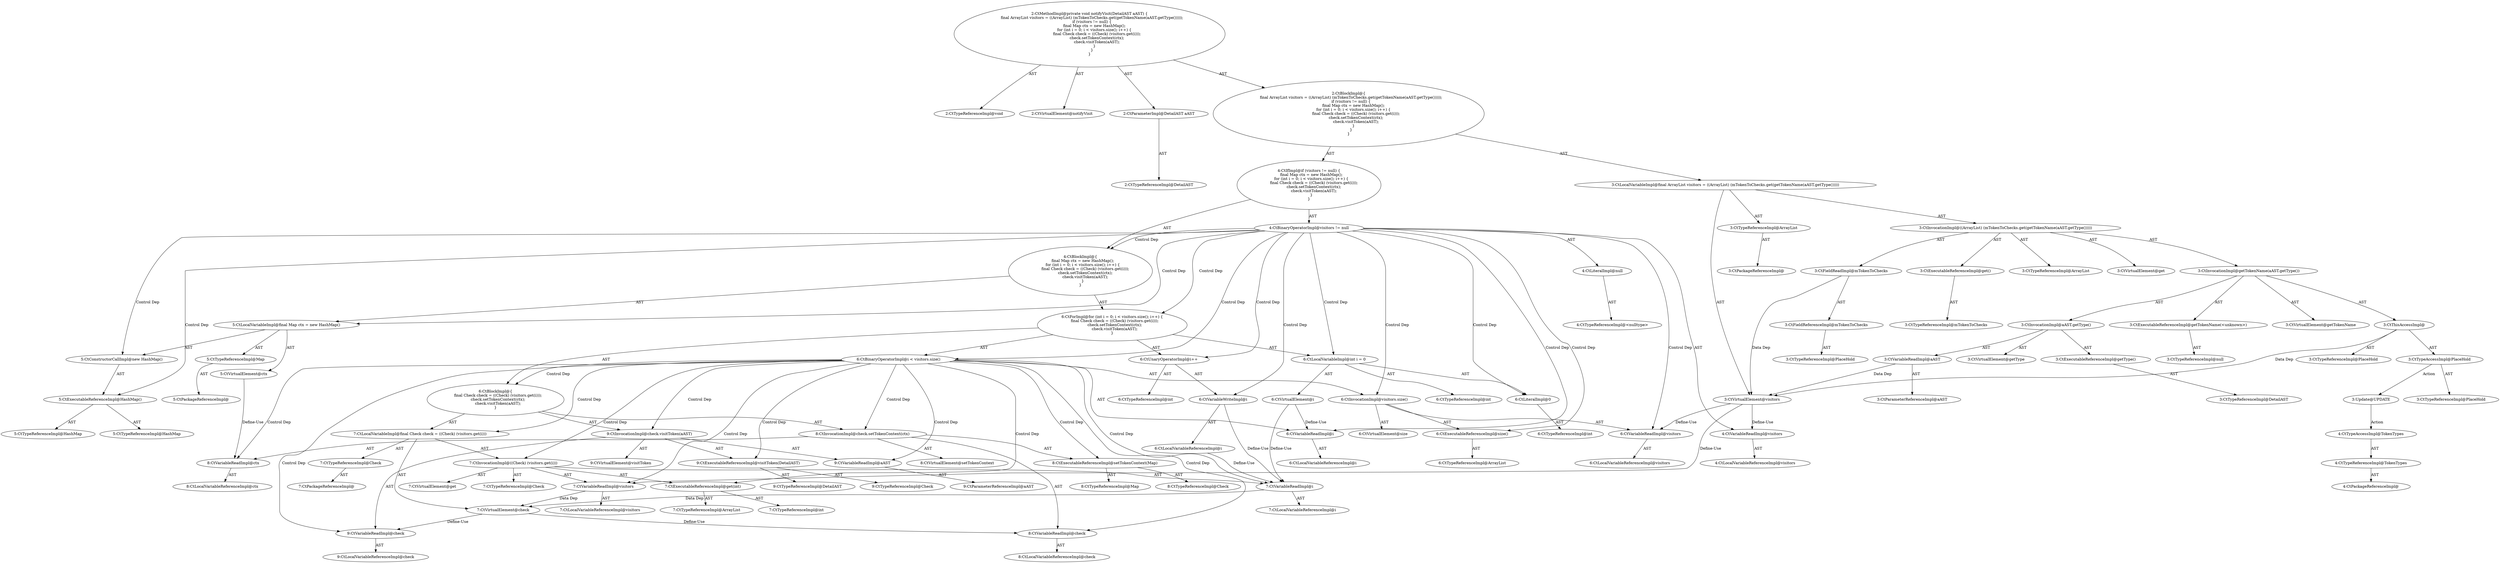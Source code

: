 digraph "notifyVisit#?,DetailAST" {
0 [label="2:CtTypeReferenceImpl@void" shape=ellipse]
1 [label="2:CtVirtualElement@notifyVisit" shape=ellipse]
2 [label="2:CtParameterImpl@DetailAST aAST" shape=ellipse]
3 [label="2:CtTypeReferenceImpl@DetailAST" shape=ellipse]
4 [label="3:CtTypeReferenceImpl@ArrayList" shape=ellipse]
5 [label="3:CtPackageReferenceImpl@" shape=ellipse]
6 [label="3:CtExecutableReferenceImpl@get()" shape=ellipse]
7 [label="3:CtTypeReferenceImpl@mTokenToChecks" shape=ellipse]
8 [label="3:CtVirtualElement@get" shape=ellipse]
9 [label="3:CtFieldReferenceImpl@mTokenToChecks" shape=ellipse]
10 [label="3:CtTypeReferenceImpl@PlaceHold" shape=ellipse]
11 [label="3:CtFieldReadImpl@mTokenToChecks" shape=ellipse]
12 [label="3:CtExecutableReferenceImpl@getTokenName(<unknown>)" shape=ellipse]
13 [label="3:CtTypeReferenceImpl@null" shape=ellipse]
14 [label="3:CtVirtualElement@getTokenName" shape=ellipse]
15 [label="3:CtTypeAccessImpl@PlaceHold" shape=ellipse]
16 [label="3:CtTypeReferenceImpl@PlaceHold" shape=ellipse]
17 [label="3:CtThisAccessImpl@" shape=ellipse]
18 [label="3:CtTypeReferenceImpl@PlaceHold" shape=ellipse]
19 [label="3:CtExecutableReferenceImpl@getType()" shape=ellipse]
20 [label="3:CtTypeReferenceImpl@DetailAST" shape=ellipse]
21 [label="3:CtVirtualElement@getType" shape=ellipse]
22 [label="3:CtVariableReadImpl@aAST" shape=ellipse]
23 [label="3:CtParameterReferenceImpl@aAST" shape=ellipse]
24 [label="3:CtInvocationImpl@aAST.getType()" shape=ellipse]
25 [label="3:CtInvocationImpl@getTokenName(aAST.getType())" shape=ellipse]
26 [label="3:CtInvocationImpl@((ArrayList) (mTokenToChecks.get(getTokenName(aAST.getType()))))" shape=ellipse]
27 [label="3:CtTypeReferenceImpl@ArrayList" shape=ellipse]
28 [label="3:CtVirtualElement@visitors" shape=ellipse]
29 [label="3:CtLocalVariableImpl@final ArrayList visitors = ((ArrayList) (mTokenToChecks.get(getTokenName(aAST.getType()))))" shape=ellipse]
30 [label="4:CtVariableReadImpl@visitors" shape=ellipse]
31 [label="4:CtLocalVariableReferenceImpl@visitors" shape=ellipse]
32 [label="4:CtLiteralImpl@null" shape=ellipse]
33 [label="4:CtTypeReferenceImpl@<nulltype>" shape=ellipse]
34 [label="4:CtBinaryOperatorImpl@visitors != null" shape=ellipse]
35 [label="5:CtTypeReferenceImpl@Map" shape=ellipse]
36 [label="5:CtPackageReferenceImpl@" shape=ellipse]
37 [label="5:CtExecutableReferenceImpl@HashMap()" shape=ellipse]
38 [label="5:CtTypeReferenceImpl@HashMap" shape=ellipse]
39 [label="5:CtTypeReferenceImpl@HashMap" shape=ellipse]
40 [label="5:CtConstructorCallImpl@new HashMap()" shape=ellipse]
41 [label="5:CtVirtualElement@ctx" shape=ellipse]
42 [label="5:CtLocalVariableImpl@final Map ctx = new HashMap()" shape=ellipse]
43 [label="6:CtTypeReferenceImpl@int" shape=ellipse]
44 [label="6:CtLiteralImpl@0" shape=ellipse]
45 [label="6:CtTypeReferenceImpl@int" shape=ellipse]
46 [label="6:CtVirtualElement@i" shape=ellipse]
47 [label="6:CtLocalVariableImpl@int i = 0" shape=ellipse]
48 [label="6:CtVariableReadImpl@i" shape=ellipse]
49 [label="6:CtLocalVariableReferenceImpl@i" shape=ellipse]
50 [label="6:CtExecutableReferenceImpl@size()" shape=ellipse]
51 [label="6:CtTypeReferenceImpl@ArrayList" shape=ellipse]
52 [label="6:CtVirtualElement@size" shape=ellipse]
53 [label="6:CtVariableReadImpl@visitors" shape=ellipse]
54 [label="6:CtLocalVariableReferenceImpl@visitors" shape=ellipse]
55 [label="6:CtInvocationImpl@visitors.size()" shape=ellipse]
56 [label="6:CtBinaryOperatorImpl@i < visitors.size()" shape=ellipse]
57 [label="6:CtVariableWriteImpl@i" shape=ellipse]
58 [label="6:CtLocalVariableReferenceImpl@i" shape=ellipse]
59 [label="6:CtUnaryOperatorImpl@i++" shape=ellipse]
60 [label="6:CtTypeReferenceImpl@int" shape=ellipse]
61 [label="7:CtTypeReferenceImpl@Check" shape=ellipse]
62 [label="7:CtPackageReferenceImpl@" shape=ellipse]
63 [label="7:CtExecutableReferenceImpl@get(int)" shape=ellipse]
64 [label="7:CtTypeReferenceImpl@ArrayList" shape=ellipse]
65 [label="7:CtTypeReferenceImpl@int" shape=ellipse]
66 [label="7:CtVirtualElement@get" shape=ellipse]
67 [label="7:CtVariableReadImpl@visitors" shape=ellipse]
68 [label="7:CtLocalVariableReferenceImpl@visitors" shape=ellipse]
69 [label="7:CtVariableReadImpl@i" shape=ellipse]
70 [label="7:CtLocalVariableReferenceImpl@i" shape=ellipse]
71 [label="7:CtInvocationImpl@((Check) (visitors.get(i)))" shape=ellipse]
72 [label="7:CtTypeReferenceImpl@Check" shape=ellipse]
73 [label="7:CtVirtualElement@check" shape=ellipse]
74 [label="7:CtLocalVariableImpl@final Check check = ((Check) (visitors.get(i)))" shape=ellipse]
75 [label="8:CtExecutableReferenceImpl@setTokenContext(Map)" shape=ellipse]
76 [label="8:CtTypeReferenceImpl@Check" shape=ellipse]
77 [label="8:CtTypeReferenceImpl@Map" shape=ellipse]
78 [label="8:CtVirtualElement@setTokenContext" shape=ellipse]
79 [label="8:CtVariableReadImpl@check" shape=ellipse]
80 [label="8:CtLocalVariableReferenceImpl@check" shape=ellipse]
81 [label="8:CtVariableReadImpl@ctx" shape=ellipse]
82 [label="8:CtLocalVariableReferenceImpl@ctx" shape=ellipse]
83 [label="8:CtInvocationImpl@check.setTokenContext(ctx)" shape=ellipse]
84 [label="9:CtExecutableReferenceImpl@visitToken(DetailAST)" shape=ellipse]
85 [label="9:CtTypeReferenceImpl@Check" shape=ellipse]
86 [label="9:CtTypeReferenceImpl@DetailAST" shape=ellipse]
87 [label="9:CtVirtualElement@visitToken" shape=ellipse]
88 [label="9:CtVariableReadImpl@check" shape=ellipse]
89 [label="9:CtLocalVariableReferenceImpl@check" shape=ellipse]
90 [label="9:CtVariableReadImpl@aAST" shape=ellipse]
91 [label="9:CtParameterReferenceImpl@aAST" shape=ellipse]
92 [label="9:CtInvocationImpl@check.visitToken(aAST)" shape=ellipse]
93 [label="6:CtBlockImpl@\{
    final Check check = ((Check) (visitors.get(i)));
    check.setTokenContext(ctx);
    check.visitToken(aAST);
\}" shape=ellipse]
94 [label="6:CtForImpl@for (int i = 0; i < visitors.size(); i++) \{
    final Check check = ((Check) (visitors.get(i)));
    check.setTokenContext(ctx);
    check.visitToken(aAST);
\}" shape=ellipse]
95 [label="4:CtBlockImpl@\{
    final Map ctx = new HashMap();
    for (int i = 0; i < visitors.size(); i++) \{
        final Check check = ((Check) (visitors.get(i)));
        check.setTokenContext(ctx);
        check.visitToken(aAST);
    \}
\}" shape=ellipse]
96 [label="4:CtIfImpl@if (visitors != null) \{
    final Map ctx = new HashMap();
    for (int i = 0; i < visitors.size(); i++) \{
        final Check check = ((Check) (visitors.get(i)));
        check.setTokenContext(ctx);
        check.visitToken(aAST);
    \}
\}" shape=ellipse]
97 [label="2:CtBlockImpl@\{
    final ArrayList visitors = ((ArrayList) (mTokenToChecks.get(getTokenName(aAST.getType()))));
    if (visitors != null) \{
        final Map ctx = new HashMap();
        for (int i = 0; i < visitors.size(); i++) \{
            final Check check = ((Check) (visitors.get(i)));
            check.setTokenContext(ctx);
            check.visitToken(aAST);
        \}
    \}
\}" shape=ellipse]
98 [label="2:CtMethodImpl@private void notifyVisit(DetailAST aAST) \{
    final ArrayList visitors = ((ArrayList) (mTokenToChecks.get(getTokenName(aAST.getType()))));
    if (visitors != null) \{
        final Map ctx = new HashMap();
        for (int i = 0; i < visitors.size(); i++) \{
            final Check check = ((Check) (visitors.get(i)));
            check.setTokenContext(ctx);
            check.visitToken(aAST);
        \}
    \}
\}" shape=ellipse]
99 [label="3:Update@UPDATE" shape=ellipse]
100 [label="4:CtPackageReferenceImpl@" shape=ellipse]
101 [label="4:CtTypeReferenceImpl@TokenTypes" shape=ellipse]
102 [label="4:CtTypeAccessImpl@TokenTypes" shape=ellipse]
2 -> 3 [label="AST"];
4 -> 5 [label="AST"];
6 -> 7 [label="AST"];
9 -> 10 [label="AST"];
11 -> 9 [label="AST"];
11 -> 28 [label="Data Dep"];
12 -> 13 [label="AST"];
15 -> 16 [label="AST"];
15 -> 99 [label="Action"];
17 -> 18 [label="AST"];
17 -> 15 [label="AST"];
17 -> 28 [label="Data Dep"];
19 -> 20 [label="AST"];
22 -> 23 [label="AST"];
22 -> 28 [label="Data Dep"];
24 -> 21 [label="AST"];
24 -> 22 [label="AST"];
24 -> 19 [label="AST"];
25 -> 14 [label="AST"];
25 -> 17 [label="AST"];
25 -> 12 [label="AST"];
25 -> 24 [label="AST"];
26 -> 8 [label="AST"];
26 -> 27 [label="AST"];
26 -> 11 [label="AST"];
26 -> 6 [label="AST"];
26 -> 25 [label="AST"];
28 -> 30 [label="Define-Use"];
28 -> 53 [label="Define-Use"];
28 -> 67 [label="Define-Use"];
29 -> 28 [label="AST"];
29 -> 4 [label="AST"];
29 -> 26 [label="AST"];
30 -> 31 [label="AST"];
32 -> 33 [label="AST"];
34 -> 30 [label="AST"];
34 -> 32 [label="AST"];
34 -> 95 [label="Control Dep"];
34 -> 42 [label="Control Dep"];
34 -> 40 [label="Control Dep"];
34 -> 37 [label="Control Dep"];
34 -> 94 [label="Control Dep"];
34 -> 47 [label="Control Dep"];
34 -> 44 [label="Control Dep"];
34 -> 56 [label="Control Dep"];
34 -> 48 [label="Control Dep"];
34 -> 55 [label="Control Dep"];
34 -> 50 [label="Control Dep"];
34 -> 53 [label="Control Dep"];
34 -> 59 [label="Control Dep"];
34 -> 57 [label="Control Dep"];
35 -> 36 [label="AST"];
37 -> 38 [label="AST"];
37 -> 39 [label="AST"];
40 -> 37 [label="AST"];
41 -> 81 [label="Define-Use"];
42 -> 41 [label="AST"];
42 -> 35 [label="AST"];
42 -> 40 [label="AST"];
44 -> 45 [label="AST"];
46 -> 48 [label="Define-Use"];
46 -> 69 [label="Define-Use"];
47 -> 46 [label="AST"];
47 -> 43 [label="AST"];
47 -> 44 [label="AST"];
48 -> 49 [label="AST"];
50 -> 51 [label="AST"];
53 -> 54 [label="AST"];
55 -> 52 [label="AST"];
55 -> 53 [label="AST"];
55 -> 50 [label="AST"];
56 -> 48 [label="AST"];
56 -> 55 [label="AST"];
56 -> 93 [label="Control Dep"];
56 -> 74 [label="Control Dep"];
56 -> 71 [label="Control Dep"];
56 -> 63 [label="Control Dep"];
56 -> 67 [label="Control Dep"];
56 -> 69 [label="Control Dep"];
56 -> 83 [label="Control Dep"];
56 -> 75 [label="Control Dep"];
56 -> 79 [label="Control Dep"];
56 -> 81 [label="Control Dep"];
56 -> 92 [label="Control Dep"];
56 -> 84 [label="Control Dep"];
56 -> 88 [label="Control Dep"];
56 -> 90 [label="Control Dep"];
57 -> 58 [label="AST"];
57 -> 69 [label="Define-Use"];
58 -> 69 [label="Define-Use"];
59 -> 60 [label="AST"];
59 -> 57 [label="AST"];
61 -> 62 [label="AST"];
63 -> 64 [label="AST"];
63 -> 65 [label="AST"];
67 -> 68 [label="AST"];
67 -> 73 [label="Data Dep"];
69 -> 70 [label="AST"];
69 -> 73 [label="Data Dep"];
71 -> 66 [label="AST"];
71 -> 72 [label="AST"];
71 -> 67 [label="AST"];
71 -> 63 [label="AST"];
71 -> 69 [label="AST"];
73 -> 79 [label="Define-Use"];
73 -> 88 [label="Define-Use"];
74 -> 73 [label="AST"];
74 -> 61 [label="AST"];
74 -> 71 [label="AST"];
75 -> 76 [label="AST"];
75 -> 77 [label="AST"];
79 -> 80 [label="AST"];
81 -> 82 [label="AST"];
83 -> 78 [label="AST"];
83 -> 79 [label="AST"];
83 -> 75 [label="AST"];
83 -> 81 [label="AST"];
84 -> 85 [label="AST"];
84 -> 86 [label="AST"];
88 -> 89 [label="AST"];
90 -> 91 [label="AST"];
92 -> 87 [label="AST"];
92 -> 88 [label="AST"];
92 -> 84 [label="AST"];
92 -> 90 [label="AST"];
93 -> 74 [label="AST"];
93 -> 83 [label="AST"];
93 -> 92 [label="AST"];
94 -> 47 [label="AST"];
94 -> 56 [label="AST"];
94 -> 59 [label="AST"];
94 -> 93 [label="AST"];
95 -> 42 [label="AST"];
95 -> 94 [label="AST"];
96 -> 34 [label="AST"];
96 -> 95 [label="AST"];
97 -> 29 [label="AST"];
97 -> 96 [label="AST"];
98 -> 1 [label="AST"];
98 -> 0 [label="AST"];
98 -> 2 [label="AST"];
98 -> 97 [label="AST"];
99 -> 102 [label="Action"];
101 -> 100 [label="AST"];
102 -> 101 [label="AST"];
}